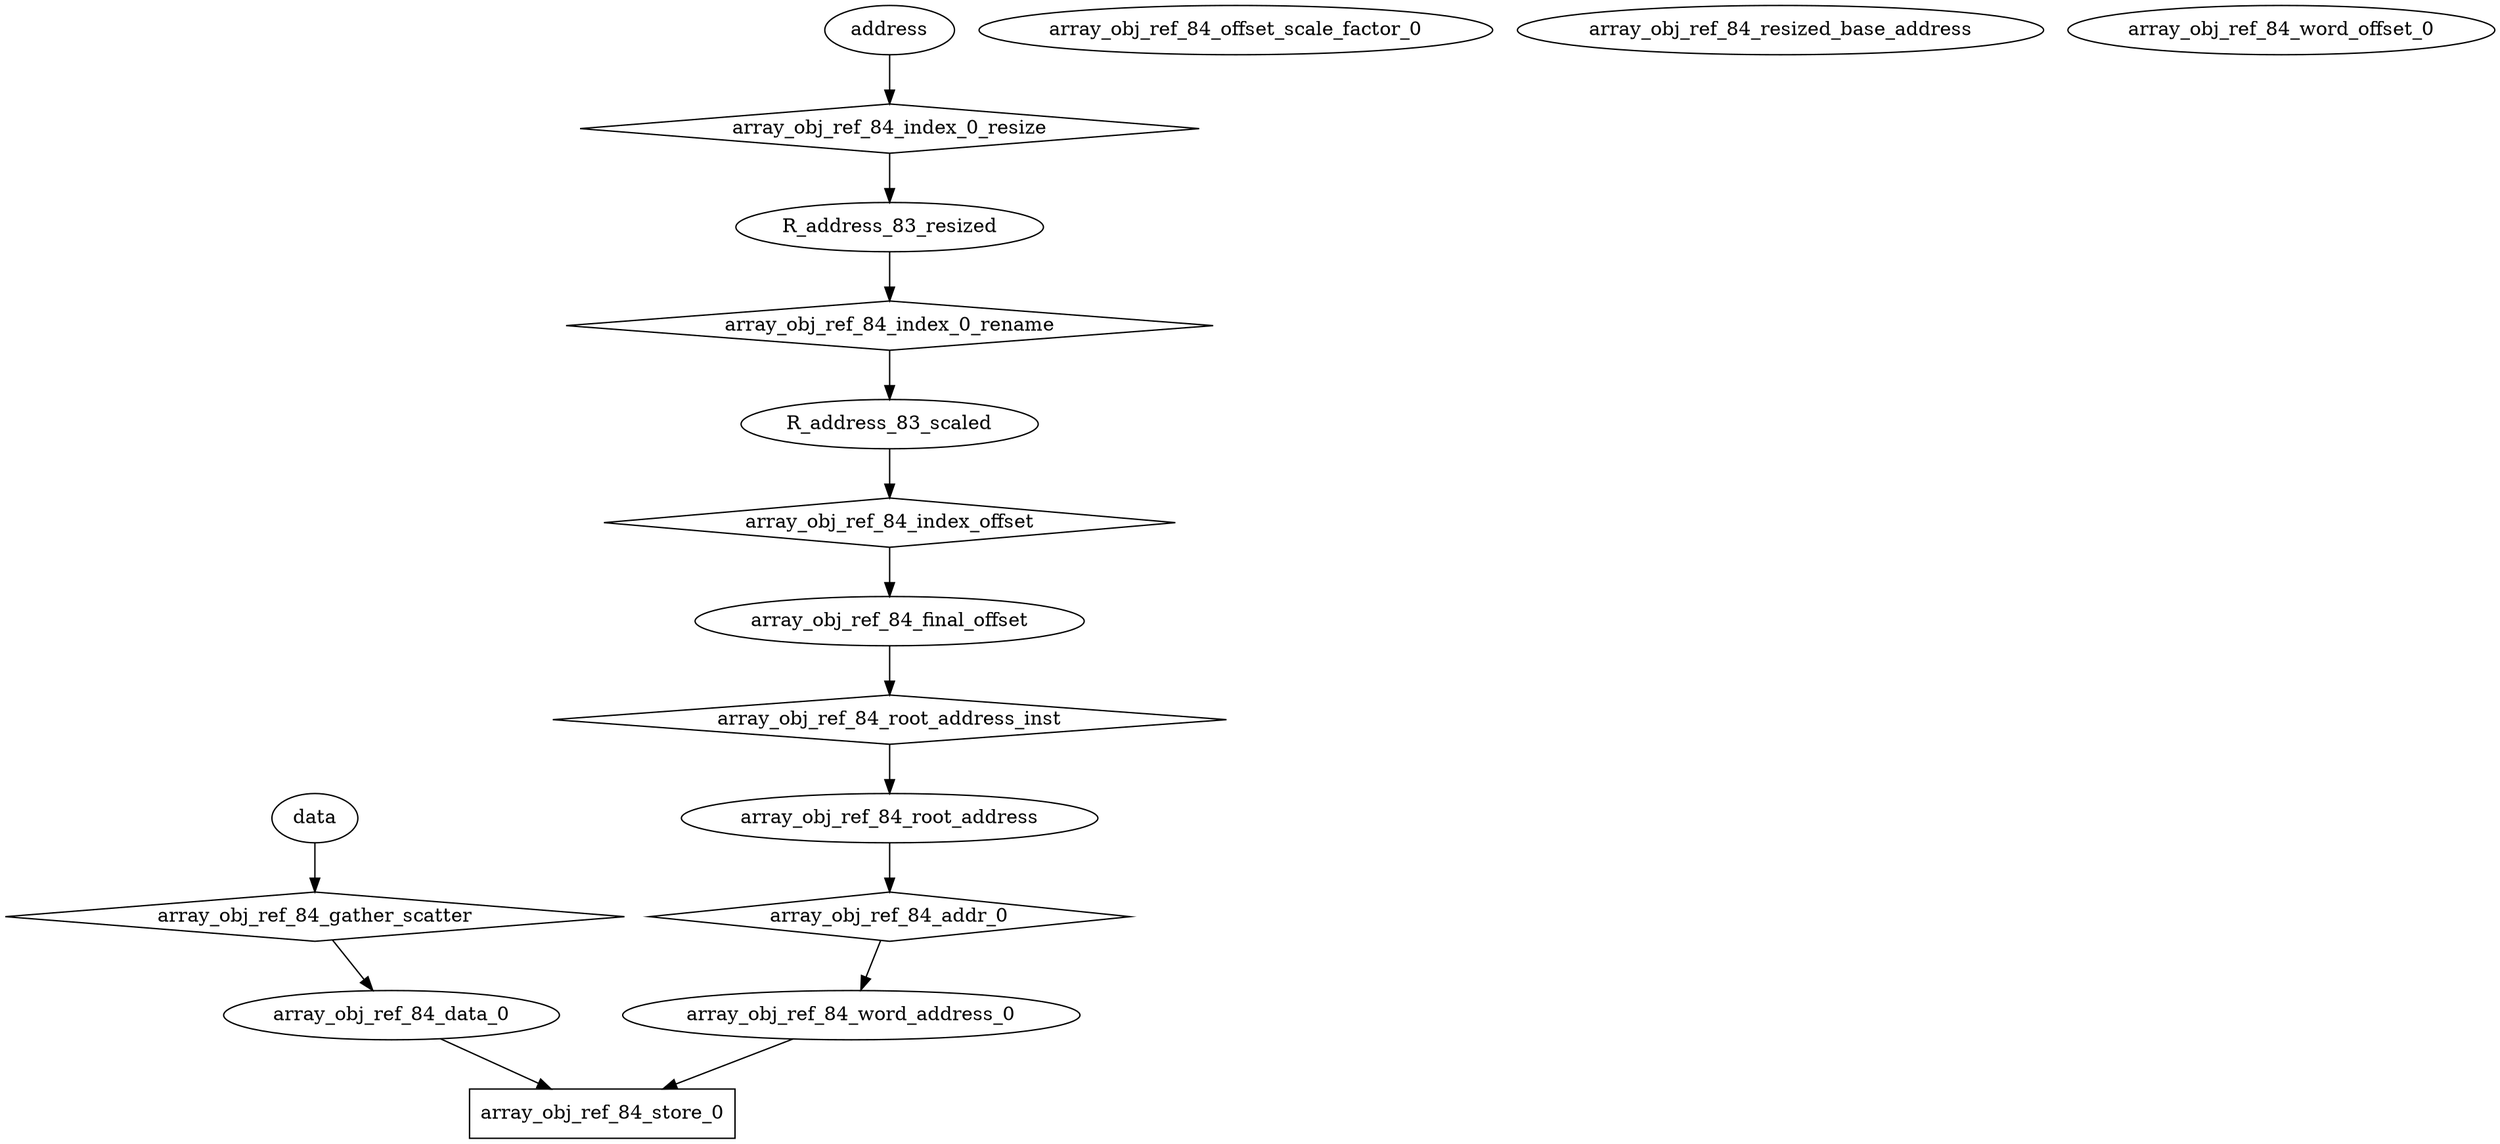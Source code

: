 digraph data_path {
  R_address_83_resized [shape=ellipse];
  R_address_83_scaled [shape=ellipse];
  array_obj_ref_84_data_0 [shape=ellipse];
  array_obj_ref_84_final_offset [shape=ellipse];
  array_obj_ref_84_offset_scale_factor_0 [shape=ellipse];
  array_obj_ref_84_resized_base_address [shape=ellipse];
  array_obj_ref_84_root_address [shape=ellipse];
  array_obj_ref_84_word_address_0 [shape=ellipse];
  array_obj_ref_84_word_offset_0 [shape=ellipse];
  array_obj_ref_84_addr_0 [shape=diamond];
array_obj_ref_84_root_address  -> array_obj_ref_84_addr_0;
array_obj_ref_84_addr_0 -> array_obj_ref_84_word_address_0;
  array_obj_ref_84_gather_scatter [shape=diamond];
data  -> array_obj_ref_84_gather_scatter;
array_obj_ref_84_gather_scatter -> array_obj_ref_84_data_0;
  array_obj_ref_84_index_0_rename [shape=diamond];
R_address_83_resized  -> array_obj_ref_84_index_0_rename;
array_obj_ref_84_index_0_rename -> R_address_83_scaled;
  array_obj_ref_84_index_0_resize [shape=diamond];
address  -> array_obj_ref_84_index_0_resize;
array_obj_ref_84_index_0_resize -> R_address_83_resized;
  array_obj_ref_84_index_offset [shape=diamond];
R_address_83_scaled  -> array_obj_ref_84_index_offset;
array_obj_ref_84_index_offset -> array_obj_ref_84_final_offset;
  array_obj_ref_84_root_address_inst [shape=diamond];
array_obj_ref_84_final_offset  -> array_obj_ref_84_root_address_inst;
array_obj_ref_84_root_address_inst -> array_obj_ref_84_root_address;
  array_obj_ref_84_store_0 [shape=rectangle];
array_obj_ref_84_word_address_0  -> array_obj_ref_84_store_0;
array_obj_ref_84_data_0  -> array_obj_ref_84_store_0;
}
